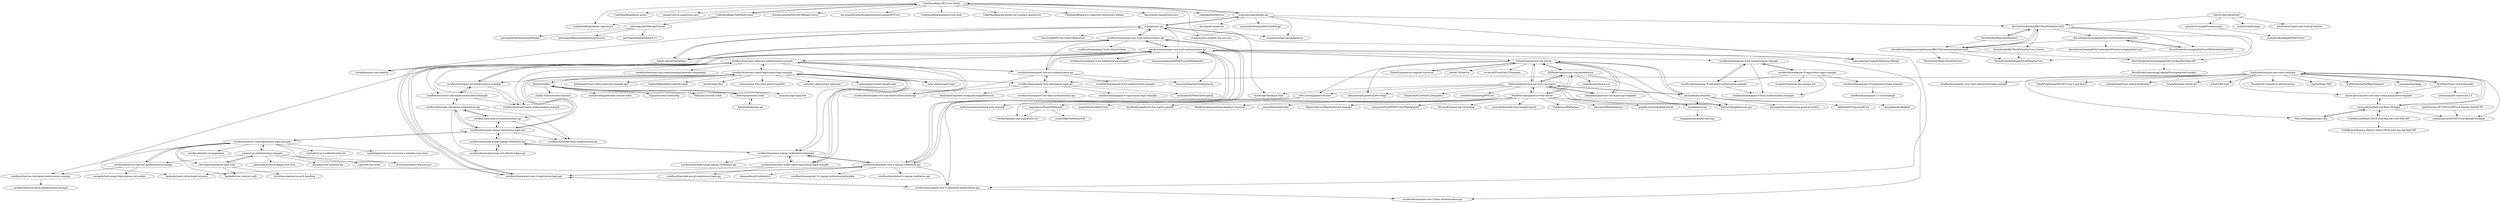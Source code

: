 digraph G {
"CodeMazeBlog/.NET-Core-Series" -> "threenine/Threenine.Data" ["e"=1]
"CodeMazeBlog/.NET-Core-Series" -> "CodeMazeBlog/identity-aspnetcore"
"CodeMazeBlog/.NET-Core-Series" -> "CodeMazeBlog/blazor-series"
"CodeMazeBlog/.NET-Core-Series" -> "aspnetrun/run-aspnetcore-cqrs" ["e"=1]
"CodeMazeBlog/.NET-Core-Series" -> "CodeMazeBlog/CodeMazeGuides"
"CodeMazeBlog/.NET-Core-Series" -> "dotnetzoom/AspNetCore-WebApi-Course" ["e"=1]
"CodeMazeBlog/.NET-Core-Series" -> "mo-esmp/DynamicRoleBasedAuthorizationNETCore" ["e"=1]
"CodeMazeBlog/.NET-Core-Series" -> "CodeMazeBlog/aspnetcore-jwt-auth"
"CodeMazeBlog/.NET-Core-Series" -> "CodeMazeBlog/advanced-rest-concepts-aspnetcore"
"CodeMazeBlog/.NET-Core-Series" -> "CodeMazeBlog/async-repository-dotnetcore-webapi"
"CodeMazeBlog/.NET-Core-Series" -> "TanvirArjel/CleanArchitecture" ["e"=1]
"CodeMazeBlog/.NET-Core-Series" -> "evgomes/supermarket-api"
"CodeMazeBlog/.NET-Core-Series" -> "rafaelfgx/DotNetCore" ["e"=1]
"EEParker/aspnetcore-vueclimiddleware" -> "SoftwareAteliers/asp-net-core-vue-starter"
"EEParker/aspnetcore-vueclimiddleware" -> "NetCoreTemplates/vue-spa"
"EEParker/aspnetcore-vueclimiddleware" -> "TrilonIO/aspnetcore-Vue-starter"
"EEParker/aspnetcore-vueclimiddleware" -> "MarkPieszak/aspnetcore-Vue-starter"
"EEParker/aspnetcore-vueclimiddleware" -> "soukoku/aspnetcore-vue"
"cornflourblue/aspnet-core-3-jwt-authentication-api" -> "cornflourblue/aspnet-core-3-jwt-refresh-tokens-api"
"cornflourblue/aspnet-core-3-jwt-authentication-api" -> "cornflourblue/aspnet-core-3-registration-login-api"
"cornflourblue/aspnet-core-3-jwt-authentication-api" -> "cornflourblue/aspnet-core-3-signup-verification-api"
"cornflourblue/aspnet-core-3-jwt-authentication-api" -> "cornflourblue/aspnet-core-3-role-based-authorization-api"
"cornflourblue/aspnet-core-3-jwt-authentication-api" -> "cornflourblue/aspnet-core-jwt-authentication-api"
"cornflourblue/aspnet-core-3-jwt-authentication-api" -> "cornflourblue/aspnet-core-3-basic-authentication-api"
"cornflourblue/aspnet-core-3-jwt-authentication-api" -> "dotnet-labs/JwtAuthDemo"
"cornflourblue/aspnet-core-3-jwt-authentication-api" -> "mmacneil/AspNetCoreApiStarter" ["e"=1]
"cornflourblue/aspnet-core-3-jwt-authentication-api" -> "iammukeshm/CleanArchitecture.WebApi" ["e"=1]
"cornflourblue/aspnet-core-3-jwt-authentication-api" -> "evgomes/jwt-api"
"cornflourblue/aspnet-core-3-jwt-authentication-api" -> "TrilonIO/aspnetcore-Vue-starter"
"cornflourblue/aspnet-core-3-jwt-authentication-api" -> "cornflourblue/angular-8-jwt-authentication-example"
"cornflourblue/aspnet-core-3-jwt-authentication-api" -> "cornflourblue/angular-9-jwt-authentication-example"
"cornflourblue/aspnet-core-3-jwt-authentication-api" -> "mmacneil/AngularASPNETCore2WebApiAuth" ["e"=1]
"cornflourblue/aspnet-core-3-jwt-authentication-api" -> "cornflourblue/react-redux-jwt-authentication-example"
"SoftwareAteliers/asp-net-core-vue-starter" -> "TrilonIO/aspnetcore-Vue-starter"
"SoftwareAteliers/asp-net-core-vue-starter" -> "EEParker/aspnetcore-vueclimiddleware"
"SoftwareAteliers/asp-net-core-vue-starter" -> "NetCoreTemplates/vue-spa"
"SoftwareAteliers/asp-net-core-vue-starter" -> "alirizaadiyahsi/Nucleus"
"SoftwareAteliers/asp-net-core-vue-starter" -> "danijelh/aspnetcore-vue-typescript-template"
"SoftwareAteliers/asp-net-core-vue-starter" -> "DaniJG/ASPCoreVueCLITemplates"
"SoftwareAteliers/asp-net-core-vue-starter" -> "MarkPieszak/aspnetcore-Vue-starter"
"SoftwareAteliers/asp-net-core-vue-starter" -> "NetCoreTemplates/vue-nuxt"
"SoftwareAteliers/asp-net-core-vue-starter" -> "damienbod/AspNetCoreMvcVueJs"
"SoftwareAteliers/asp-net-core-vue-starter" -> "runceel/VueJsAndAspNetCore"
"SoftwareAteliers/asp-net-core-vue-starter" -> "mrellipse/toucan"
"SoftwareAteliers/asp-net-core-vue-starter" -> "threenine/Threenine.Data" ["e"=1]
"NickMaev/react-core-boilerplate" -> "bradymholt/aspnet-core-react-template"
"NickMaev/react-core-boilerplate" -> "Luteceo/aspnet-starter-kit-2.0"
"NickMaev/react-core-boilerplate" -> "based-ghost/aspnet-core-react-redux-playground-template"
"MarkPieszak/aspnetcore-Vue-starter" -> "mgyongyosi/VuejsSSRSample"
"MarkPieszak/aspnetcore-Vue-starter" -> "mrellipse/toucan"
"MarkPieszak/aspnetcore-Vue-starter" -> "aspnet/JavaScriptServices" ["e"=1]
"MarkPieszak/aspnetcore-Vue-starter" -> "elucidsoft/aspnetcore-Vue-starter-signalR"
"MarkPieszak/aspnetcore-Vue-starter" -> "MarkPieszak/aspnetcore-angular2-universal" ["e"=1]
"MarkPieszak/aspnetcore-Vue-starter" -> "EEParker/aspnetcore-vueclimiddleware"
"MarkPieszak/aspnetcore-Vue-starter" -> "joeaudette/cloudscribe" ["e"=1]
"MarkPieszak/aspnetcore-Vue-starter" -> "SoftwareAteliers/asp-net-core-vue-starter"
"MarkPieszak/aspnetcore-Vue-starter" -> "IdentityServer/IdentityServer4.Samples" ["e"=1]
"MarkPieszak/aspnetcore-Vue-starter" -> "mmacneil/VueASPNETCore2WebApiAuth"
"MarkPieszak/aspnetcore-Vue-starter" -> "Microsoft/aspnet-api-versioning" ["e"=1]
"MarkPieszak/aspnetcore-Vue-starter" -> "joeaudette/cloudscribe.SimpleContent" ["e"=1]
"MarkPieszak/aspnetcore-Vue-starter" -> "Platformus/Platformus" ["e"=1]
"MarkPieszak/aspnetcore-Vue-starter" -> "ligershark/WebOptimizer" ["e"=1]
"MarkPieszak/aspnetcore-Vue-starter" -> "graphql-dotnet/graphql-dotnet" ["e"=1]
"cornflourblue/aspnet-core-jwt-authentication-api" -> "cornflourblue/aspnet-core-registration-login-api"
"cornflourblue/aspnet-core-jwt-authentication-api" -> "cornflourblue/aspnet-core-role-based-authorization-api"
"cornflourblue/aspnet-core-jwt-authentication-api" -> "cornflourblue/angular-6-jwt-authentication-example"
"cornflourblue/aspnet-core-jwt-authentication-api" -> "mmacneil/AspNetCoreApiStarter" ["e"=1]
"cornflourblue/aspnet-core-jwt-authentication-api" -> "cornflourblue/aspnet-core-3-jwt-authentication-api"
"cornflourblue/aspnet-core-jwt-authentication-api" -> "cornflourblue/react-redux-jwt-authentication-example"
"cornflourblue/aspnet-core-jwt-authentication-api" -> "cornflourblue/aspnet-core-3-jwt-refresh-tokens-api"
"cornflourblue/react-redux-jwt-authentication-example" -> "cornflourblue/react-redux-registration-login-example"
"cornflourblue/react-redux-jwt-authentication-example" -> "cornflourblue/react-jwt-authentication-example"
"cornflourblue/react-redux-jwt-authentication-example" -> "cornflourblue/aspnet-core-jwt-authentication-api"
"cornflourblue/react-redux-jwt-authentication-example" -> "cornflourblue/node-jwt-authentication-api"
"cornflourblue/react-redux-jwt-authentication-example" -> "cornflourblue/react-hooks-redux-registration-login-example"
"cornflourblue/react-redux-jwt-authentication-example" -> "cornflourblue/aspnet-core-3-jwt-authentication-api"
"cornflourblue/react-redux-jwt-authentication-example" -> "cornflourblue/react-role-based-authorization-example"
"cornflourblue/react-redux-jwt-authentication-example" -> "cornflourblue/react-signup-verification-boilerplate"
"cornflourblue/react-redux-jwt-authentication-example" -> "zafar-saleem/react-login"
"cornflourblue/react-redux-jwt-authentication-example" -> "bezkoder/react-redux-hooks-jwt-auth" ["e"=1]
"cornflourblue/react-redux-jwt-authentication-example" -> "cornflourblue/react-basic-authentication-example"
"cornflourblue/react-redux-jwt-authentication-example" -> "cornflourblue/react-rxjs-communicating-between-components"
"cornflourblue/angular-8-registration-login-example" -> "cornflourblue/angular-8-role-based-authorization-example"
"cornflourblue/angular-8-registration-login-example" -> "cornflourblue/angular-8-jwt-authentication-example"
"cornflourblue/angular-8-registration-login-example" -> "cornflourblue/angular-8-basic-authentication-example"
"cornflourblue/angular-8-registration-login-example" -> "cornflourblue/angular-10-registration-login-example"
"cornflourblue/angular-8-registration-login-example" -> "wrappixel/material-pro-angular-lite" ["e"=1]
"danijelh/aspnetcore-vue-typescript-template" -> "SoftwareAteliers/asp-net-core-vue-starter"
"danijelh/aspnetcore-vue-typescript-template" -> "TrilonIO/aspnetcore-Vue-starter"
"cornflourblue/node-mongo-signup-verification-api" -> "cornflourblue/node-mongo-jwt-refresh-tokens-api"
"cornflourblue/node-mongo-signup-verification-api" -> "cornflourblue/react-signup-verification-boilerplate"
"cornflourblue/node-mongo-signup-verification-api" -> "cornflourblue/node-mongo-registration-login-api"
"Remchi/reddice" -> "Remchi/crud-with-redux"
"Remchi/reddice" -> "Remchi/bookworm-react"
"Remchi/reddice" -> "catalin-luntraru/redux-minimal" ["e"=1]
"Remchi/reddice" -> "sotojuan/saga-login-flow" ["e"=1]
"Remchi/reddice" -> "michaelcheng429/react-tutorial-todos" ["e"=1]
"Remchi/reddice" -> "rajaraodv/react-redux-blog" ["e"=1]
"TrilonIO/aspnetcore-Vue-starter" -> "SoftwareAteliers/asp-net-core-vue-starter"
"TrilonIO/aspnetcore-Vue-starter" -> "TrilonIO/aspnetcore-angular-universal"
"TrilonIO/aspnetcore-Vue-starter" -> "danijelh/aspnetcore-vue-typescript-template"
"TrilonIO/aspnetcore-Vue-starter" -> "EEParker/aspnetcore-vueclimiddleware"
"TrilonIO/aspnetcore-Vue-starter" -> "alirizaadiyahsi/Nucleus"
"TrilonIO/aspnetcore-Vue-starter" -> "NetCoreTemplates/vue-spa"
"TrilonIO/aspnetcore-Vue-starter" -> "herbat73/GenVue"
"TrilonIO/aspnetcore-Vue-starter" -> "NetCoreTemplates/vue-nuxt"
"TrilonIO/aspnetcore-Vue-starter" -> "cornflourblue/aspnet-core-3-jwt-authentication-api"
"TrilonIO/aspnetcore-Vue-starter" -> "ow-en/ASPCoreVueCLITemplate"
"TrilonIO/aspnetcore-Vue-starter" -> "damienbod/AspNetCoreMvcVueJs"
"cornflourblue/node-role-based-authorization-api" -> "cornflourblue/node-jwt-authentication-api"
"cornflourblue/node-role-based-authorization-api" -> "cornflourblue/react-role-based-authorization-example"
"cornflourblue/node-role-based-authorization-api" -> "cornflourblue/node-mongo-registration-login-api"
"cornflourblue/node-role-based-authorization-api" -> "cornflourblue/node-basic-authentication-api"
"cornflourblue/node-role-based-authorization-api" -> "cornflourblue/node-mongo-jwt-refresh-tokens-api"
"mgyongyosi/VuejsSSRSample" -> "sturatcliffe/VueDotnetSSR"
"mgyongyosi/VuejsSSRSample" -> "VerdantSparks/vuejs-aspnetcore-ssr"
"cornflourblue/node-jwt-authentication-api" -> "cornflourblue/node-basic-authentication-api"
"cornflourblue/node-jwt-authentication-api" -> "cornflourblue/node-mongo-registration-login-api"
"cornflourblue/node-jwt-authentication-api" -> "cornflourblue/node-role-based-authorization-api"
"cornflourblue/react-redux-registration-login-example" -> "cornflourblue/react-redux-jwt-authentication-example"
"cornflourblue/react-redux-registration-login-example" -> "cornflourblue/node-mongo-registration-login-api"
"cornflourblue/react-redux-registration-login-example" -> "cornflourblue/react-hooks-redux-registration-login-example"
"cornflourblue/react-redux-registration-login-example" -> "cornflourblue/aspnet-core-registration-login-api"
"cornflourblue/react-redux-registration-login-example" -> "zafar-saleem/react-login"
"cornflourblue/react-redux-registration-login-example" -> "gothinkster/react-redux-realworld-example-app" ["e"=1]
"cornflourblue/react-redux-registration-login-example" -> "Remchi/reddice"
"cornflourblue/react-redux-registration-login-example" -> "SophieDeBenedetto/catbook-redux" ["e"=1]
"cornflourblue/react-redux-registration-login-example" -> "mxstbr/login-flow" ["e"=1]
"cornflourblue/react-redux-registration-login-example" -> "coreui/coreui-free-react-admin-template" ["e"=1]
"cornflourblue/react-redux-registration-login-example" -> "sotojuan/saga-login-flow" ["e"=1]
"cornflourblue/react-redux-registration-login-example" -> "cornflourblue/react-signup-verification-boilerplate"
"cornflourblue/react-redux-registration-login-example" -> "cornflourblue/react-jwt-authentication-example"
"cornflourblue/react-redux-registration-login-example" -> "reduction-admin/react-reduction" ["e"=1]
"cornflourblue/react-redux-registration-login-example" -> "anthonyjgrove/react-google-login" ["e"=1]
"cornflourblue/vue-vuex-jwt-authentication-example" -> "cornflourblue/vue-vuex-registration-login-example"
"cornflourblue/vue-vuex-jwt-authentication-example" -> "cornflourblue/vue-role-based-authorization-example"
"cornflourblue/vue-vuex-jwt-authentication-example" -> "zestgeek/Auth-using-Vuejs-express-jwt-nodejs"
"mrellipse/toucan" -> "ivanpaulovich/dotnet-new-caju" ["e"=1]
"cornflourblue/aspnet-core-3-signup-verification-api" -> "cornflourblue/aspnet-core-3-jwt-authentication-api"
"cornflourblue/aspnet-core-3-signup-verification-api" -> "cornflourblue/angular-10-signup-verification-boilerplate"
"cornflourblue/aspnet-core-3-signup-verification-api" -> "cornflourblue/aspnet-core-3-jwt-refresh-tokens-api"
"cornflourblue/aspnet-core-3-signup-verification-api" -> "cornflourblue/aspnet-core-3-registration-login-api"
"cornflourblue/aspnet-core-3-signup-verification-api" -> "cornflourblue/aspnet-core-3-role-based-authorization-api"
"cornflourblue/aspnet-core-3-signup-verification-api" -> "cornflourblue/dotnet-5-signup-verification-api"
"cornflourblue/aspnet-core-3-signup-verification-api" -> "cornflourblue/react-signup-verification-boilerplate"
"cornflourblue/aspnet-core-3-signup-verification-api" -> "shammelburg/CoreIdentity" ["e"=1]
"bradymholt/aspnet-core-react-template" -> "microsoft/AspNetCore-React-WebApp"
"bradymholt/aspnet-core-react-template" -> "NickMaev/react-core-boilerplate"
"bradymholt/aspnet-core-react-template" -> "cornflourblue/aspnet-core-react-registration-login-example"
"bradymholt/aspnet-core-react-template" -> "NetCoreTemplates/react-spa"
"bradymholt/aspnet-core-react-template" -> "PacktPublishing/ASP.NET-Core-3-and-React"
"bradymholt/aspnet-core-react-template" -> "pauldotknopf/react-aspnet-boilerplate" ["e"=1]
"bradymholt/aspnet-core-react-template" -> "based-ghost/aspnet-core-react-redux-playground-template"
"bradymholt/aspnet-core-react-template" -> "kriasoft/aspnet-starter-kit" ["e"=1]
"bradymholt/aspnet-core-react-template" -> "urfnet/URF.Core" ["e"=1]
"bradymholt/aspnet-core-react-template" -> "cornflourblue/aspnet-core-registration-login-api"
"bradymholt/aspnet-core-react-template" -> "mdamyanova/ASP.NET-Core-ReactJS-Example"
"bradymholt/aspnet-core-react-template" -> "ThunderDev1/reactjs-ts-identityserver" ["e"=1]
"bradymholt/aspnet-core-react-template" -> "reactjs/React.NET" ["e"=1]
"bradymholt/aspnet-core-react-template" -> "JonPSmith/AspNetReactSamples" ["e"=1]
"bradymholt/aspnet-core-react-template" -> "emonney/QuickApp" ["e"=1]
"cornflourblue/aspnet-core-3-jwt-refresh-tokens-api" -> "cornflourblue/aspnet-core-3-jwt-authentication-api"
"cornflourblue/aspnet-core-3-jwt-refresh-tokens-api" -> "cornflourblue/aspnet-core-3-signup-verification-api"
"cornflourblue/aspnet-core-3-jwt-refresh-tokens-api" -> "cornflourblue/angular-9-jwt-refresh-tokens"
"cornflourblue/aspnet-core-3-jwt-refresh-tokens-api" -> "evgomes/jwt-api"
"cornflourblue/aspnet-core-3-jwt-refresh-tokens-api" -> "cornflourblue/aspnet-core-3-registration-login-api"
"cornflourblue/react-jwt-authentication-example" -> "cornflourblue/react-basic-authentication-example"
"cornflourblue/react-jwt-authentication-example" -> "cornflourblue/react-redux-jwt-authentication-example"
"cornflourblue/react-jwt-authentication-example" -> "cornflourblue/react-role-based-authorization-example"
"CodeMazeBlog/CodeMazeGuides" -> "CodeMazeBlog/.NET-Core-Series"
"CodeMazeBlog/CodeMazeGuides" -> "patrickgod/JwtWebApiTutorial"
"CodeMazeBlog/CodeMazeGuides" -> "CodeMazeBlog/identity-aspnetcore"
"KevinDockx/HttpCacheHeaders" -> "KevinDockx/ImplementingAdvancedRESTfulConcernsAspNetCore3"
"KevinDockx/HttpCacheHeaders" -> "KevinDockx/BuildingRESTfulAPIAspNetCore3"
"OdeToCode/OdeToFood" -> "psauthor/CoreApiFundamentals"
"OdeToCode/OdeToFood" -> "KevinDockx/BuildingRESTfulAPIAspNetCore3"
"OdeToCode/OdeToFood" -> "ardalis/SolidSample" ["e"=1]
"OdeToCode/OdeToFood" -> "bricewilson/TypeScript-Getting-Started" ["e"=1]
"cornflourblue/angular-10-registration-login-example" -> "cornflourblue/angular-11-crud-example"
"evgomes/jwt-api" -> "evgomes/supermarket-api"
"evgomes/jwt-api" -> "evgomes/csharp-designpatterns"
"evgomes/jwt-api" -> "evgomes/cqrs-mediatr-asp-net-core"
"evgomes/jwt-api" -> "dotnet-labs/JwtAuthDemo"
"evgomes/jwt-api" -> "cornflourblue/aspnet-core-3-jwt-refresh-tokens-api"
"evgomes/jwt-api" -> "chsakell/aspnet-core-identity" ["e"=1]
"evgomes/jwt-api" -> "TanvirArjel/EFCore.GenericRepository" ["e"=1]
"evgomes/jwt-api" -> "cornflourblue/aspnet-core-3-role-based-authorization-api"
"Remchi/bookworm-react" -> "Remchi/bookworm-api"
"Remchi/bookworm-react" -> "Remchi/reddice"
"cornflourblue/node-mongo-registration-login-api" -> "cornflourblue/node-mongo-signup-verification-api"
"cornflourblue/node-mongo-registration-login-api" -> "cornflourblue/node-jwt-authentication-api"
"cornflourblue/node-mongo-registration-login-api" -> "cornflourblue/node-role-based-authorization-api"
"cornflourblue/node-mongo-registration-login-api" -> "cornflourblue/vue-vuex-registration-login-example"
"cornflourblue/node-mongo-registration-login-api" -> "cornflourblue/react-redux-registration-login-example"
"cornflourblue/node-mongo-registration-login-api" -> "cornflourblue/node-basic-authentication-api"
"alirizaadiyahsi/Nucleus" -> "SoftwareAteliers/asp-net-core-vue-starter"
"alirizaadiyahsi/Nucleus" -> "TrilonIO/aspnetcore-Vue-starter"
"alirizaadiyahsi/Nucleus" -> "alirizaadiyahsi/Kodkod"
"alirizaadiyahsi/Nucleus" -> "mrellipse/toucan"
"alirizaadiyahsi/Nucleus" -> "alirizaadiyahsi/refactoring-guide-in-turkish" ["e"=1]
"alirizaadiyahsi/Nucleus" -> "rabbal/DNTFrameworkCore" ["e"=1]
"alirizaadiyahsi/Nucleus" -> "NetCoreTemplates/vue-spa"
"microsoft/AspNetCore-React-WebApp" -> "based-ghost/aspnet-core-react-redux-playground-template"
"microsoft/AspNetCore-React-WebApp" -> "NetCoreTemplates/react-spa"
"microsoft/AspNetCore-React-WebApp" -> "mdamyanova/ASP.NET-Core-ReactJS-Example"
"microsoft/AspNetCore-React-WebApp" -> "bradymholt/aspnet-core-react-template"
"microsoft/AspNetCore-React-WebApp" -> "CodAffection/React-CRUD-with-Asp.Net-Core-Web-API"
"evgomes/supermarket-api" -> "evgomes/jwt-api"
"evgomes/supermarket-api" -> "evgomes/csharp-designpatterns"
"evgomes/supermarket-api" -> "CodeMazeBlog/.NET-Core-Series"
"evgomes/supermarket-api" -> "KevinDockx/BuildingRESTfulAPIAspNetCore3"
"evgomes/supermarket-api" -> "dimangulov/expenses"
"evgomes/supermarket-api" -> "iammukeshm/CleanArchitecture.WebApi" ["e"=1]
"evgomes/supermarket-api" -> "mmacneil/CleanAspNetCoreWebApi" ["e"=1]
"sqreen/vue-authentication-example" -> "christiannwamba/vue-auth-vuex"
"sqreen/vue-authentication-example" -> "cornflourblue/vue-vuex-registration-login-example"
"sqreen/vue-authentication-example" -> "cornflourblue/vue-vuex-jwt-authentication-example"
"sqreen/vue-authentication-example" -> "jakemcdermott/vue-django-rest-auth" ["e"=1]
"sqreen/vue-authentication-example" -> "dgrubelic/vue-authenticate" ["e"=1]
"sqreen/vue-authentication-example" -> "christiannwamba/vuex-auth-jwt"
"sqreen/vue-authentication-example" -> "superwf/vuex-cache" ["e"=1]
"patrickgod/JwtWebApiTutorial" -> "patrickgod/BlazorAuthenticationTutorial"
"patrickgod/JwtWebApiTutorial" -> "patrickgod/NgDotNetAuth.UI"
"patrickgod/JwtWebApiTutorial" -> "patrickgod/AuthenticationWebApi"
"cornflourblue/aspnet-core-3-registration-login-api" -> "cornflourblue/aspnet-core-3-role-based-authorization-api"
"cornflourblue/aspnet-core-3-registration-login-api" -> "cornflourblue/aspnet-core-3-jwt-authentication-api"
"cornflourblue/aspnet-core-3-registration-login-api" -> "cornflourblue/aspnet-core-3-signup-verification-api"
"cornflourblue/aspnet-core-3-registration-login-api" -> "cornflourblue/aspnet-core-3-jwt-refresh-tokens-api"
"cornflourblue/angular-8-jwt-authentication-example" -> "cornflourblue/angular-8-role-based-authorization-example"
"cornflourblue/angular-8-jwt-authentication-example" -> "cornflourblue/angular-8-basic-authentication-example"
"cornflourblue/angular-8-jwt-authentication-example" -> "cornflourblue/angular-8-registration-login-example"
"cornflourblue/vue-vuex-registration-login-example" -> "cornflourblue/vue-vuex-jwt-authentication-example"
"cornflourblue/vue-vuex-registration-login-example" -> "cornflourblue/node-mongo-registration-login-api"
"cornflourblue/vue-vuex-registration-login-example" -> "cornflourblue/vue-role-based-authorization-example"
"cornflourblue/vue-vuex-registration-login-example" -> "sqreen/vue-authentication-example"
"cornflourblue/vue-vuex-registration-login-example" -> "christiannwamba/vuex-auth-jwt"
"cornflourblue/vue-vuex-registration-login-example" -> "bezkoder/vue-3-authentication-jwt"
"cornflourblue/vue-vuex-registration-login-example" -> "maoberlehner/how-to-structure-a-complex-vuex-store" ["e"=1]
"cornflourblue/vue-vuex-registration-login-example" -> "bezkoder/vue-vuex-jwt-auth" ["e"=1]
"cornflourblue/vue-vuex-registration-login-example" -> "christiannwamba/vue-auth-vuex"
"cornflourblue/vue-vuex-registration-login-example" -> "cornflourblue/jw-vue-pagination"
"KevinDockx/BuildingRESTfulAPIAspNetCore3" -> "KevinDockx/ImplementingAdvancedRESTfulConcernsAspNetCore3"
"KevinDockx/BuildingRESTfulAPIAspNetCore3" -> "KevinDockx/HttpCacheHeaders"
"KevinDockx/BuildingRESTfulAPIAspNetCore3" -> "KevinDockx/DocumentingAspNetCoreApisWithOpenAPI"
"KevinDockx/BuildingRESTfulAPIAspNetCore3" -> "KevinDockx/SecuringAspNetCore3WithOAuth2AndOIDC"
"KevinDockx/BuildingRESTfulAPIAspNetCore3" -> "KevinDockx/BuildingAsyncAPIAspNetCore"
"KevinDockx/BuildingRESTfulAPIAspNetCore3" -> "KevinDockx/RESTfulAPIAspNetCore_Course"
"KevinDockx/BuildingRESTfulAPIAspNetCore3" -> "KevinDockx/SecuringAspNetCore2WithOAuth2AndOIDC"
"dotnet-labs/JwtAuthDemo" -> "evgomes/jwt-api"
"dotnet-labs/JwtAuthDemo" -> "cornflourblue/aspnet-core-3-jwt-authentication-api"
"dotnet-labs/JwtAuthDemo" -> "chsakell/aspnet-core-identity" ["e"=1]
"christiannwamba/vue-auth-vuex" -> "christiannwamba/vue-auth-handling"
"christiannwamba/vue-auth-vuex" -> "sqreen/vue-authentication-example"
"christiannwamba/vue-auth-vuex" -> "bezkoder/vue-vuex-jwt-auth" ["e"=1]
"TrilonIO/aspnetcore-angular-universal" -> "TrilonIO/aspnetcore-Vue-starter"
"cornflourblue/node-mongo-jwt-refresh-tokens-api" -> "cornflourblue/node-mongo-signup-verification-api"
"NetCoreTemplates/vue-nuxt" -> "mattjcowan/servicestack-nuxt-example"
"NetCoreTemplates/vue-nuxt" -> "VerdantSparks/vuejs-aspnetcore-ssr"
"cornflourblue/vue-role-based-authorization-example" -> "cornflourblue/vue-basic-authentication-example"
"cornflourblue/react-role-based-authorization-example" -> "cornflourblue/node-role-based-authorization-api"
"cornflourblue/react-role-based-authorization-example" -> "cornflourblue/react-jwt-authentication-example"
"cornflourblue/react-role-based-authorization-example" -> "cornflourblue/react-basic-authentication-example"
"CodAffection/React-CRUD-with-Asp.Net-Core-Web-API" -> "CodAffection/React-js-Master-Detail-CRUD-with-Asp.Net-Web-API"
"CodAffection/React-CRUD-with-Asp.Net-Core-Web-API" -> "microsoft/AspNetCore-React-WebApp"
"based-ghost/aspnet-core-react-redux-playground-template" -> "microsoft/AspNetCore-React-WebApp"
"cornflourblue/aspnet-core-registration-login-api" -> "cornflourblue/aspnet-core-jwt-authentication-api"
"cornflourblue/aspnet-core-registration-login-api" -> "cornflourblue/aspnet-core-role-based-authorization-api"
"cornflourblue/aspnet-core-registration-login-api" -> "cornflourblue/aspnet-core-basic-authentication-api"
"cornflourblue/aspnet-core-registration-login-api" -> "cornflourblue/angular-6-registration-login-example" ["e"=1]
"cornflourblue/aspnet-core-registration-login-api" -> "mmacneil/ASPNetCoreGraphQL" ["e"=1]
"cornflourblue/aspnet-core-registration-login-api" -> "damienbod/AspNetCoreAngularSignalRSecurity" ["e"=1]
"KevinDockx/DocumentingAspNetCoreApisWithOpenAPI" -> "KevinDockx/GeneratingCodeAndTestingAspNetCoreApis"
"cornflourblue/react-hooks-redux-registration-login-example" -> "cornflourblue/react-signup-verification-boilerplate"
"cornflourblue/react-hooks-redux-registration-login-example" -> "bezkoder/react-redux-hooks-jwt-auth" ["e"=1]
"cornflourblue/react-hooks-redux-registration-login-example" -> "cornflourblue/react-redux-registration-login-example"
"cornflourblue/react-hooks-redux-registration-login-example" -> "cornflourblue/node-mysql-registration-login-api"
"cornflourblue/angular-8-role-based-authorization-example" -> "cornflourblue/angular-8-basic-authentication-example"
"cornflourblue/angular-8-role-based-authorization-example" -> "cornflourblue/angular-8-jwt-authentication-example"
"cornflourblue/react-signup-verification-boilerplate" -> "cornflourblue/node-mongo-signup-verification-api"
"cornflourblue/react-signup-verification-boilerplate" -> "cornflourblue/node-mysql-signup-verification-api"
"cornflourblue/react-signup-verification-boilerplate" -> "cornflourblue/react-hooks-redux-registration-login-example"
"cornflourblue/react-signup-verification-boilerplate" -> "cornflourblue/aspnet-core-3-signup-verification-api"
"KevinDockx/RESTfulAPIAspNetCore_Course" -> "KevinDockx/BuildingAsyncAPIAspNetCore"
"KevinDockx/ImplementingAdvancedRESTfulConcernsAspNetCore3" -> "KevinDockx/BuildingAsyncAPIAspNetCore"
"KevinDockx/ImplementingAdvancedRESTfulConcernsAspNetCore3" -> "KevinDockx/BuildingRESTfulAPIAspNetCore3"
"KevinDockx/ImplementingAdvancedRESTfulConcernsAspNetCore3" -> "KevinDockx/DocumentingAspNetCoreApisWithOpenAPI"
"KevinDockx/ImplementingAdvancedRESTfulConcernsAspNetCore3" -> "KevinDockx/HttpClientInNetCore"
"psauthor/CoreApiFundamentals" -> "psauthor/BuildingASPNETCore2"
"AnkitSharma-007/CRUD.ASPCore.Reactjs.WebAPI.EF" -> "mdamyanova/ASP.NET-Core-ReactJS-Example"
"NetCoreTemplates/react-spa" -> "microsoft/AspNetCore-React-WebApp"
"KevinDockx/SecuringAspNetCore2WithOAuth2AndOIDC" -> "KevinDockx/SecuringAspNetCore3WithOAuth2AndOIDC"
"cornflourblue/aspnet-core-3-role-based-authorization-api" -> "cornflourblue/aspnet-core-3-registration-login-api"
"cornflourblue/aspnet-core-3-role-based-authorization-api" -> "cornflourblue/aspnet-core-3-basic-authentication-api"
"KevinDockx/SecuringAspNetCore3WithOAuth2AndOIDC" -> "KevinDockx/SecuringAspNetCore2WithOAuth2AndOIDC"
"KevinDockx/SecuringAspNetCore3WithOAuth2AndOIDC" -> "KevinDockx/DealingWithCredentialsWhenSecuringAspNetCore3"
"KevinDockx/SecuringAspNetCore3WithOAuth2AndOIDC" -> "KevinDockx/ImplementingAdvancedRESTfulConcernsAspNetCore3"
"Remchi/bookworm-api" -> "Remchi/bookworm-react"
"CodeMazeBlog/.NET-Core-Series" ["l"="24.543,14.642"]
"threenine/Threenine.Data" ["l"="25.635,17.487"]
"CodeMazeBlog/identity-aspnetcore" ["l"="24.57,14.622"]
"CodeMazeBlog/blazor-series" ["l"="24.526,14.607"]
"aspnetrun/run-aspnetcore-cqrs" ["l"="25.595,17.429"]
"CodeMazeBlog/CodeMazeGuides" ["l"="24.558,14.6"]
"dotnetzoom/AspNetCore-WebApi-Course" ["l"="25.183,13.947"]
"mo-esmp/DynamicRoleBasedAuthorizationNETCore" ["l"="25.653,17.47"]
"CodeMazeBlog/aspnetcore-jwt-auth" ["l"="24.514,14.654"]
"CodeMazeBlog/advanced-rest-concepts-aspnetcore" ["l"="24.515,14.628"]
"CodeMazeBlog/async-repository-dotnetcore-webapi" ["l"="24.57,14.65"]
"TanvirArjel/CleanArchitecture" ["l"="25.638,17.401"]
"evgomes/supermarket-api" ["l"="24.534,14.701"]
"rafaelfgx/DotNetCore" ["l"="25.611,17.468"]
"EEParker/aspnetcore-vueclimiddleware" ["l"="24.479,14.953"]
"SoftwareAteliers/asp-net-core-vue-starter" ["l"="24.468,14.932"]
"NetCoreTemplates/vue-spa" ["l"="24.498,14.931"]
"TrilonIO/aspnetcore-Vue-starter" ["l"="24.513,14.908"]
"MarkPieszak/aspnetcore-Vue-starter" ["l"="24.438,14.971"]
"soukoku/aspnetcore-vue" ["l"="24.492,14.988"]
"cornflourblue/aspnet-core-3-jwt-authentication-api" ["l"="24.618,14.84"]
"cornflourblue/aspnet-core-3-jwt-refresh-tokens-api" ["l"="24.628,14.803"]
"cornflourblue/aspnet-core-3-registration-login-api" ["l"="24.633,14.821"]
"cornflourblue/aspnet-core-3-signup-verification-api" ["l"="24.653,14.836"]
"cornflourblue/aspnet-core-3-role-based-authorization-api" ["l"="24.609,14.816"]
"cornflourblue/aspnet-core-jwt-authentication-api" ["l"="24.682,14.827"]
"cornflourblue/aspnet-core-3-basic-authentication-api" ["l"="24.587,14.836"]
"dotnet-labs/JwtAuthDemo" ["l"="24.585,14.804"]
"mmacneil/AspNetCoreApiStarter" ["l"="25.788,17.486"]
"iammukeshm/CleanArchitecture.WebApi" ["l"="25.567,17.431"]
"evgomes/jwt-api" ["l"="24.582,14.772"]
"cornflourblue/angular-8-jwt-authentication-example" ["l"="24.626,14.924"]
"cornflourblue/angular-9-jwt-authentication-example" ["l"="24.598,14.868"]
"mmacneil/AngularASPNETCore2WebApiAuth" ["l"="25.862,17.577"]
"cornflourblue/react-redux-jwt-authentication-example" ["l"="24.715,14.815"]
"alirizaadiyahsi/Nucleus" ["l"="24.506,14.95"]
"danijelh/aspnetcore-vue-typescript-template" ["l"="24.486,14.909"]
"DaniJG/ASPCoreVueCLITemplates" ["l"="24.432,14.939"]
"NetCoreTemplates/vue-nuxt" ["l"="24.444,14.902"]
"damienbod/AspNetCoreMvcVueJs" ["l"="24.475,14.893"]
"runceel/VueJsAndAspNetCore" ["l"="24.438,14.922"]
"mrellipse/toucan" ["l"="24.47,14.979"]
"NickMaev/react-core-boilerplate" ["l"="24.911,14.772"]
"bradymholt/aspnet-core-react-template" ["l"="24.905,14.805"]
"Luteceo/aspnet-starter-kit-2.0" ["l"="24.921,14.741"]
"based-ghost/aspnet-core-react-redux-playground-template" ["l"="24.927,14.791"]
"mgyongyosi/VuejsSSRSample" ["l"="24.389,14.953"]
"aspnet/JavaScriptServices" ["l"="25.733,18.057"]
"elucidsoft/aspnetcore-Vue-starter-signalR" ["l"="24.427,15.012"]
"MarkPieszak/aspnetcore-angular2-universal" ["l"="25.884,17.759"]
"joeaudette/cloudscribe" ["l"="25.896,17.841"]
"IdentityServer/IdentityServer4.Samples" ["l"="25.862,17.809"]
"mmacneil/VueASPNETCore2WebApiAuth" ["l"="24.402,14.994"]
"Microsoft/aspnet-api-versioning" ["l"="25.697,17.914"]
"joeaudette/cloudscribe.SimpleContent" ["l"="25.983,17.796"]
"Platformus/Platformus" ["l"="25.858,17.763"]
"ligershark/WebOptimizer" ["l"="23.318,15.871"]
"graphql-dotnet/graphql-dotnet" ["l"="25.554,17.953"]
"cornflourblue/aspnet-core-registration-login-api" ["l"="24.751,14.844"]
"cornflourblue/aspnet-core-role-based-authorization-api" ["l"="24.704,14.856"]
"cornflourblue/angular-6-jwt-authentication-example" ["l"="24.673,14.789"]
"cornflourblue/react-redux-registration-login-example" ["l"="24.771,14.82"]
"cornflourblue/react-jwt-authentication-example" ["l"="24.737,14.795"]
"cornflourblue/node-jwt-authentication-api" ["l"="24.784,14.855"]
"cornflourblue/react-hooks-redux-registration-login-example" ["l"="24.743,14.821"]
"cornflourblue/react-role-based-authorization-example" ["l"="24.763,14.798"]
"cornflourblue/react-signup-verification-boilerplate" ["l"="24.721,14.847"]
"zafar-saleem/react-login" ["l"="24.751,14.776"]
"bezkoder/react-redux-hooks-jwt-auth" ["l"="26.953,-35.523"]
"cornflourblue/react-basic-authentication-example" ["l"="24.727,14.777"]
"cornflourblue/react-rxjs-communicating-between-components" ["l"="24.701,14.785"]
"cornflourblue/angular-8-registration-login-example" ["l"="24.629,14.963"]
"cornflourblue/angular-8-role-based-authorization-example" ["l"="24.64,14.943"]
"cornflourblue/angular-8-basic-authentication-example" ["l"="24.617,14.945"]
"cornflourblue/angular-10-registration-login-example" ["l"="24.636,15.003"]
"wrappixel/material-pro-angular-lite" ["l"="31.301,-30.557"]
"cornflourblue/node-mongo-signup-verification-api" ["l"="24.764,14.874"]
"cornflourblue/node-mongo-jwt-refresh-tokens-api" ["l"="24.784,14.887"]
"cornflourblue/node-mongo-registration-login-api" ["l"="24.804,14.873"]
"Remchi/reddice" ["l"="24.81,14.737"]
"Remchi/crud-with-redux" ["l"="24.842,14.723"]
"Remchi/bookworm-react" ["l"="24.815,14.699"]
"catalin-luntraru/redux-minimal" ["l"="25.87,-31.203"]
"sotojuan/saga-login-flow" ["l"="25.309,-26.805"]
"michaelcheng429/react-tutorial-todos" ["l"="25.583,-27.189"]
"rajaraodv/react-redux-blog" ["l"="25.519,-26.924"]
"TrilonIO/aspnetcore-angular-universal" ["l"="24.542,14.917"]
"herbat73/GenVue" ["l"="24.503,14.869"]
"ow-en/ASPCoreVueCLITemplate" ["l"="24.527,14.886"]
"cornflourblue/node-role-based-authorization-api" ["l"="24.799,14.84"]
"cornflourblue/node-basic-authentication-api" ["l"="24.819,14.855"]
"sturatcliffe/VueDotnetSSR" ["l"="24.36,14.957"]
"VerdantSparks/vuejs-aspnetcore-ssr" ["l"="24.404,14.922"]
"gothinkster/react-redux-realworld-example-app" ["l"="19.535,1.499"]
"SophieDeBenedetto/catbook-redux" ["l"="25.402,-27.072"]
"mxstbr/login-flow" ["l"="25.46,-26.863"]
"coreui/coreui-free-react-admin-template" ["l"="30.512,-24.64"]
"reduction-admin/react-reduction" ["l"="30.552,-24.663"]
"anthonyjgrove/react-google-login" ["l"="25.139,-28.58"]
"cornflourblue/vue-vuex-jwt-authentication-example" ["l"="24.859,14.974"]
"cornflourblue/vue-vuex-registration-login-example" ["l"="24.85,14.94"]
"cornflourblue/vue-role-based-authorization-example" ["l"="24.839,14.988"]
"zestgeek/Auth-using-Vuejs-express-jwt-nodejs" ["l"="24.868,15.001"]
"ivanpaulovich/dotnet-new-caju" ["l"="25.4,16.287"]
"cornflourblue/angular-10-signup-verification-boilerplate" ["l"="24.644,14.87"]
"cornflourblue/dotnet-5-signup-verification-api" ["l"="24.664,14.865"]
"shammelburg/CoreIdentity" ["l"="25.789,17.366"]
"microsoft/AspNetCore-React-WebApp" ["l"="24.946,14.808"]
"cornflourblue/aspnet-core-react-registration-login-example" ["l"="24.907,14.839"]
"NetCoreTemplates/react-spa" ["l"="24.935,14.825"]
"PacktPublishing/ASP.NET-Core-3-and-React" ["l"="24.957,14.791"]
"pauldotknopf/react-aspnet-boilerplate" ["l"="26.118,17.918"]
"kriasoft/aspnet-starter-kit" ["l"="25.91,17.954"]
"urfnet/URF.Core" ["l"="25.669,17.475"]
"mdamyanova/ASP.NET-Core-ReactJS-Example" ["l"="24.945,14.777"]
"ThunderDev1/reactjs-ts-identityserver" ["l"="23.842,14.278"]
"reactjs/React.NET" ["l"="25.744,18.101"]
"JonPSmith/AspNetReactSamples" ["l"="26.118,17.898"]
"emonney/QuickApp" ["l"="25.804,17.626"]
"cornflourblue/angular-9-jwt-refresh-tokens" ["l"="24.628,14.772"]
"patrickgod/JwtWebApiTutorial" ["l"="24.566,14.554"]
"KevinDockx/HttpCacheHeaders" ["l"="24.42,14.667"]
"KevinDockx/ImplementingAdvancedRESTfulConcernsAspNetCore3" ["l"="24.411,14.631"]
"KevinDockx/BuildingRESTfulAPIAspNetCore3" ["l"="24.427,14.646"]
"OdeToCode/OdeToFood" ["l"="24.356,14.631"]
"psauthor/CoreApiFundamentals" ["l"="24.317,14.618"]
"ardalis/SolidSample" ["l"="25.458,17.425"]
"bricewilson/TypeScript-Getting-Started" ["l"="31.198,-30.794"]
"cornflourblue/angular-11-crud-example" ["l"="24.64,15.028"]
"evgomes/csharp-designpatterns" ["l"="24.557,14.734"]
"evgomes/cqrs-mediatr-asp-net-core" ["l"="24.555,14.763"]
"chsakell/aspnet-core-identity" ["l"="25.753,17.475"]
"TanvirArjel/EFCore.GenericRepository" ["l"="25.601,17.479"]
"Remchi/bookworm-api" ["l"="24.822,14.675"]
"alirizaadiyahsi/Kodkod" ["l"="24.525,14.979"]
"alirizaadiyahsi/refactoring-guide-in-turkish" ["l"="22.665,-23.693"]
"rabbal/DNTFrameworkCore" ["l"="25.151,13.903"]
"CodAffection/React-CRUD-with-Asp.Net-Core-Web-API" ["l"="24.979,14.817"]
"dimangulov/expenses" ["l"="24.502,14.708"]
"mmacneil/CleanAspNetCoreWebApi" ["l"="25.692,17.442"]
"sqreen/vue-authentication-example" ["l"="24.882,14.955"]
"christiannwamba/vue-auth-vuex" ["l"="24.903,14.97"]
"jakemcdermott/vue-django-rest-auth" ["l"="20.504,1.365"]
"dgrubelic/vue-authenticate" ["l"="16.132,-10.639"]
"christiannwamba/vuex-auth-jwt" ["l"="24.879,14.931"]
"superwf/vuex-cache" ["l"="16.14,-10.664"]
"patrickgod/BlazorAuthenticationTutorial" ["l"="24.569,14.528"]
"patrickgod/NgDotNetAuth.UI" ["l"="24.553,14.539"]
"patrickgod/AuthenticationWebApi" ["l"="24.583,14.543"]
"bezkoder/vue-3-authentication-jwt" ["l"="24.819,14.959"]
"maoberlehner/how-to-structure-a-complex-vuex-store" ["l"="16.334,-10.677"]
"bezkoder/vue-vuex-jwt-auth" ["l"="7.78,22.711"]
"cornflourblue/jw-vue-pagination" ["l"="24.858,14.915"]
"KevinDockx/DocumentingAspNetCoreApisWithOpenAPI" ["l"="24.44,14.627"]
"KevinDockx/SecuringAspNetCore3WithOAuth2AndOIDC" ["l"="24.414,14.605"]
"KevinDockx/BuildingAsyncAPIAspNetCore" ["l"="24.397,14.648"]
"KevinDockx/RESTfulAPIAspNetCore_Course" ["l"="24.392,14.667"]
"KevinDockx/SecuringAspNetCore2WithOAuth2AndOIDC" ["l"="24.432,14.609"]
"christiannwamba/vue-auth-handling" ["l"="24.93,14.988"]
"mattjcowan/servicestack-nuxt-example" ["l"="24.418,14.886"]
"cornflourblue/vue-basic-authentication-example" ["l"="24.835,15.016"]
"CodAffection/React-js-Master-Detail-CRUD-with-Asp.Net-Web-API" ["l"="25.008,14.821"]
"cornflourblue/aspnet-core-basic-authentication-api" ["l"="24.74,14.883"]
"cornflourblue/angular-6-registration-login-example" ["l"="45.228,-28.68"]
"mmacneil/ASPNetCoreGraphQL" ["l"="26.358,16.705"]
"damienbod/AspNetCoreAngularSignalRSecurity" ["l"="25.899,17.545"]
"KevinDockx/GeneratingCodeAndTestingAspNetCoreApis" ["l"="24.458,14.611"]
"cornflourblue/node-mysql-registration-login-api" ["l"="24.781,14.782"]
"cornflourblue/node-mysql-signup-verification-api" ["l"="24.709,14.884"]
"KevinDockx/HttpClientInNetCore" ["l"="24.388,14.611"]
"psauthor/BuildingASPNETCore2" ["l"="24.29,14.609"]
"AnkitSharma-007/CRUD.ASPCore.Reactjs.WebAPI.EF" ["l"="24.971,14.755"]
"KevinDockx/DealingWithCredentialsWhenSecuringAspNetCore3" ["l"="24.406,14.578"]
}